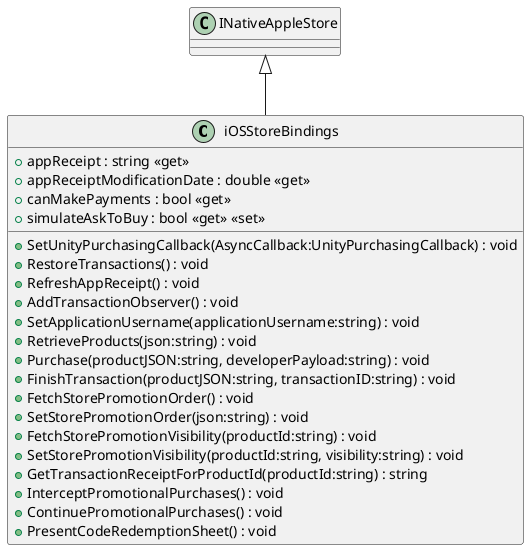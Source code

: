 @startuml
class iOSStoreBindings {
    + SetUnityPurchasingCallback(AsyncCallback:UnityPurchasingCallback) : void
    + RestoreTransactions() : void
    + RefreshAppReceipt() : void
    + AddTransactionObserver() : void
    + SetApplicationUsername(applicationUsername:string) : void
    + RetrieveProducts(json:string) : void
    + Purchase(productJSON:string, developerPayload:string) : void
    + FinishTransaction(productJSON:string, transactionID:string) : void
    + appReceipt : string <<get>>
    + appReceiptModificationDate : double <<get>>
    + canMakePayments : bool <<get>>
    + simulateAskToBuy : bool <<get>> <<set>>
    + FetchStorePromotionOrder() : void
    + SetStorePromotionOrder(json:string) : void
    + FetchStorePromotionVisibility(productId:string) : void
    + SetStorePromotionVisibility(productId:string, visibility:string) : void
    + GetTransactionReceiptForProductId(productId:string) : string
    + InterceptPromotionalPurchases() : void
    + ContinuePromotionalPurchases() : void
    + PresentCodeRedemptionSheet() : void
}
INativeAppleStore <|-- iOSStoreBindings
@enduml
